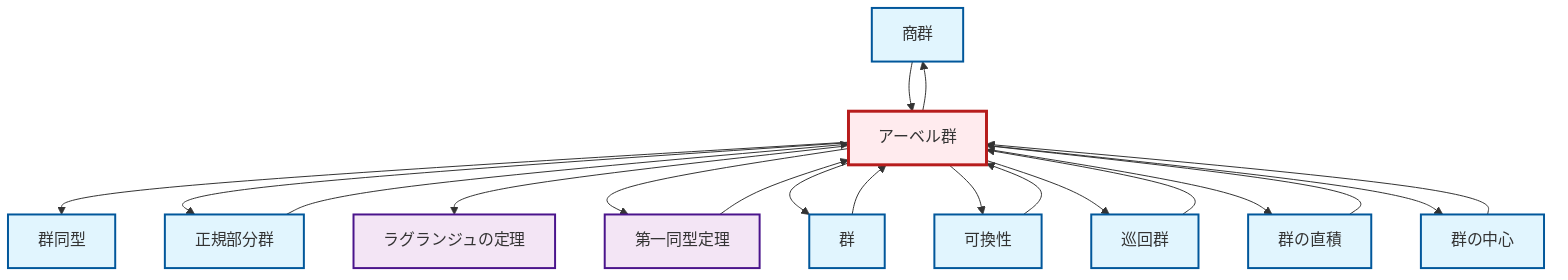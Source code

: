 graph TD
    classDef definition fill:#e1f5fe,stroke:#01579b,stroke-width:2px
    classDef theorem fill:#f3e5f5,stroke:#4a148c,stroke-width:2px
    classDef axiom fill:#fff3e0,stroke:#e65100,stroke-width:2px
    classDef example fill:#e8f5e9,stroke:#1b5e20,stroke-width:2px
    classDef current fill:#ffebee,stroke:#b71c1c,stroke-width:3px
    def-isomorphism["群同型"]:::definition
    def-quotient-group["商群"]:::definition
    def-commutativity["可換性"]:::definition
    def-abelian-group["アーベル群"]:::definition
    thm-first-isomorphism["第一同型定理"]:::theorem
    def-group["群"]:::definition
    thm-lagrange["ラグランジュの定理"]:::theorem
    def-center-of-group["群の中心"]:::definition
    def-direct-product["群の直積"]:::definition
    def-normal-subgroup["正規部分群"]:::definition
    def-cyclic-group["巡回群"]:::definition
    def-commutativity --> def-abelian-group
    thm-first-isomorphism --> def-abelian-group
    def-abelian-group --> def-isomorphism
    def-abelian-group --> def-normal-subgroup
    def-abelian-group --> thm-lagrange
    def-cyclic-group --> def-abelian-group
    def-abelian-group --> thm-first-isomorphism
    def-center-of-group --> def-abelian-group
    def-abelian-group --> def-group
    def-abelian-group --> def-commutativity
    def-abelian-group --> def-quotient-group
    def-quotient-group --> def-abelian-group
    def-direct-product --> def-abelian-group
    def-abelian-group --> def-cyclic-group
    def-abelian-group --> def-direct-product
    def-group --> def-abelian-group
    def-abelian-group --> def-center-of-group
    def-normal-subgroup --> def-abelian-group
    class def-abelian-group current